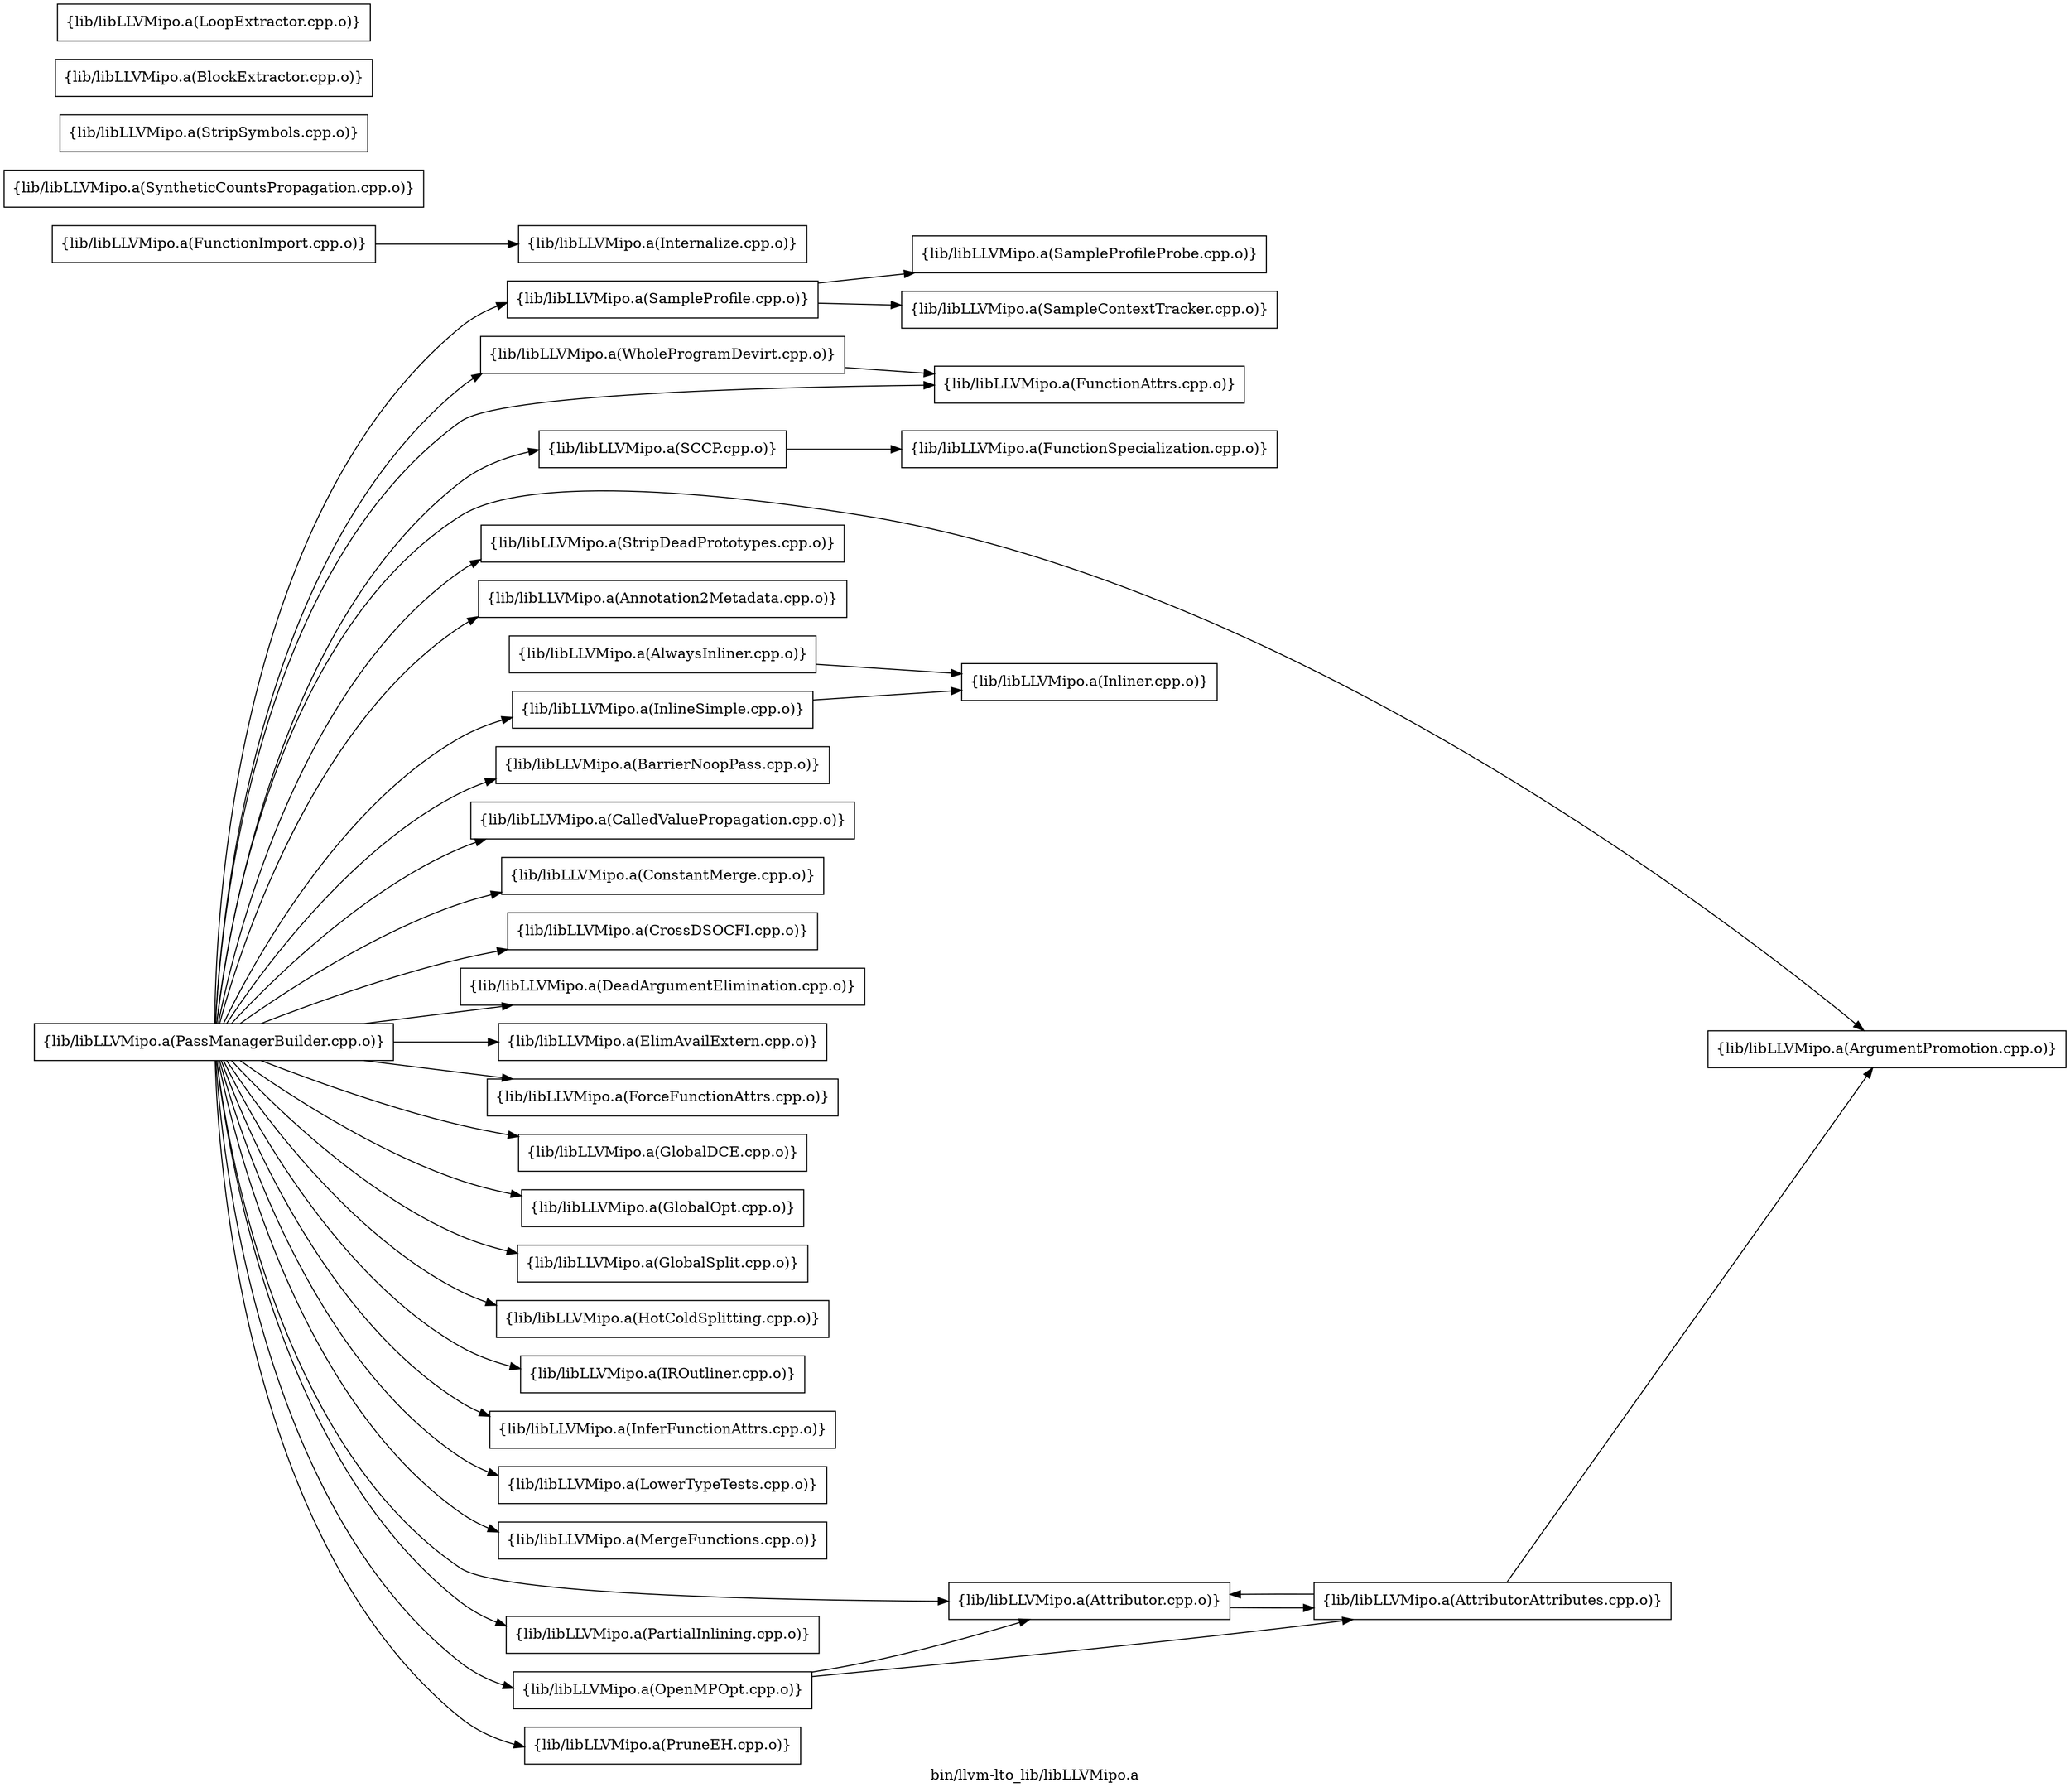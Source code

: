 digraph "bin/llvm-lto_lib/libLLVMipo.a" {
	label="bin/llvm-lto_lib/libLLVMipo.a";
	rankdir=LR;
	{ rank=same; Node0x563e75e0f118;  }

	Node0x563e75e0f118 [shape=record,shape=box,group=0,label="{lib/libLLVMipo.a(WholeProgramDevirt.cpp.o)}"];
	Node0x563e75e0f118 -> Node0x563e75e02508;
	Node0x563e75e01c98 [shape=record,shape=box,group=0,label="{lib/libLLVMipo.a(FunctionImport.cpp.o)}"];
	Node0x563e75e01c98 -> Node0x563e75e0fc58;
	Node0x563e75e05938 [shape=record,shape=box,group=0,label="{lib/libLLVMipo.a(InlineSimple.cpp.o)}"];
	Node0x563e75e05938 -> Node0x563e75e10428;
	Node0x563e75e0a988 [shape=record,shape=box,group=0,label="{lib/libLLVMipo.a(PassManagerBuilder.cpp.o)}"];
	Node0x563e75e0a988 -> Node0x563e75e0c7d8;
	Node0x563e75e0a988 -> Node0x563e75e0c378;
	Node0x563e75e0a988 -> Node0x563e75e0f118;
	Node0x563e75e0a988 -> Node0x563e75e04b78;
	Node0x563e75e0a988 -> Node0x563e75e048f8;
	Node0x563e75e0a988 -> Node0x563e75e11198;
	Node0x563e75e0a988 -> Node0x563e75e15158;
	Node0x563e75e0a988 -> Node0x563e75e14208;
	Node0x563e75e0a988 -> Node0x563e75e13a38;
	Node0x563e75e0a988 -> Node0x563e75e04538;
	Node0x563e75e0a988 -> Node0x563e75e04d58;
	Node0x563e75e0a988 -> Node0x563e75e05398;
	Node0x563e75e0a988 -> Node0x563e75e05f78;
	Node0x563e75e0a988 -> Node0x563e75e02508;
	Node0x563e75e0a988 -> Node0x563e75e03548;
	Node0x563e75e0a988 -> Node0x563e75e041c8;
	Node0x563e75e0a988 -> Node0x563e75e03a98;
	Node0x563e75e0a988 -> Node0x563e75e04858;
	Node0x563e75e0a988 -> Node0x563e75e05528;
	Node0x563e75e0a988 -> Node0x563e75e060b8;
	Node0x563e75e0a988 -> Node0x563e75e05938;
	Node0x563e75e0a988 -> Node0x563e75e0c3c8;
	Node0x563e75e0a988 -> Node0x563e75e0bc48;
	Node0x563e75e0a988 -> Node0x563e75e0dd68;
	Node0x563e75e0a988 -> Node0x563e75e0d598;
	Node0x563e75e0a988 -> Node0x563e75e0b5b8;
	Node0x563e75e0a988 -> Node0x563e75e0b838;
	Node0x563e75e0fc58 [shape=record,shape=box,group=0,label="{lib/libLLVMipo.a(Internalize.cpp.o)}"];
	Node0x563e75e0d188 [shape=record,shape=box,group=0,label="{lib/libLLVMipo.a(SyntheticCountsPropagation.cpp.o)}"];
	Node0x563e75e14d98 [shape=record,shape=box,group=0,label="{lib/libLLVMipo.a(SampleProfileProbe.cpp.o)}"];
	Node0x563e75e0c7d8 [shape=record,shape=box,group=0,label="{lib/libLLVMipo.a(SCCP.cpp.o)}"];
	Node0x563e75e0c7d8 -> Node0x563e75e0c0a8;
	Node0x563e75e0c378 [shape=record,shape=box,group=0,label="{lib/libLLVMipo.a(StripDeadPrototypes.cpp.o)}"];
	Node0x563e75e0e308 [shape=record,shape=box,group=0,label="{lib/libLLVMipo.a(StripSymbols.cpp.o)}"];
	Node0x563e75dfe9f8 [shape=record,shape=box,group=0,label="{lib/libLLVMipo.a(AlwaysInliner.cpp.o)}"];
	Node0x563e75dfe9f8 -> Node0x563e75e10428;
	Node0x563e75e04b78 [shape=record,shape=box,group=0,label="{lib/libLLVMipo.a(Annotation2Metadata.cpp.o)}"];
	Node0x563e75e048f8 [shape=record,shape=box,group=0,label="{lib/libLLVMipo.a(ArgumentPromotion.cpp.o)}"];
	Node0x563e75e11198 [shape=record,shape=box,group=0,label="{lib/libLLVMipo.a(Attributor.cpp.o)}"];
	Node0x563e75e11198 -> Node0x563e75e15928;
	Node0x563e75e149d8 [shape=record,shape=box,group=0,label="{lib/libLLVMipo.a(BlockExtractor.cpp.o)}"];
	Node0x563e75e14208 [shape=record,shape=box,group=0,label="{lib/libLLVMipo.a(CalledValuePropagation.cpp.o)}"];
	Node0x563e75e13a38 [shape=record,shape=box,group=0,label="{lib/libLLVMipo.a(ConstantMerge.cpp.o)}"];
	Node0x563e75e04538 [shape=record,shape=box,group=0,label="{lib/libLLVMipo.a(CrossDSOCFI.cpp.o)}"];
	Node0x563e75e04d58 [shape=record,shape=box,group=0,label="{lib/libLLVMipo.a(DeadArgumentElimination.cpp.o)}"];
	Node0x563e75e05398 [shape=record,shape=box,group=0,label="{lib/libLLVMipo.a(ElimAvailExtern.cpp.o)}"];
	Node0x563e75e05f78 [shape=record,shape=box,group=0,label="{lib/libLLVMipo.a(ForceFunctionAttrs.cpp.o)}"];
	Node0x563e75e02508 [shape=record,shape=box,group=0,label="{lib/libLLVMipo.a(FunctionAttrs.cpp.o)}"];
	Node0x563e75e03548 [shape=record,shape=box,group=0,label="{lib/libLLVMipo.a(GlobalDCE.cpp.o)}"];
	Node0x563e75e041c8 [shape=record,shape=box,group=0,label="{lib/libLLVMipo.a(GlobalOpt.cpp.o)}"];
	Node0x563e75e03a98 [shape=record,shape=box,group=0,label="{lib/libLLVMipo.a(GlobalSplit.cpp.o)}"];
	Node0x563e75e04858 [shape=record,shape=box,group=0,label="{lib/libLLVMipo.a(HotColdSplitting.cpp.o)}"];
	Node0x563e75e05528 [shape=record,shape=box,group=0,label="{lib/libLLVMipo.a(IROutliner.cpp.o)}"];
	Node0x563e75e060b8 [shape=record,shape=box,group=0,label="{lib/libLLVMipo.a(InferFunctionAttrs.cpp.o)}"];
	Node0x563e75e10428 [shape=record,shape=box,group=0,label="{lib/libLLVMipo.a(Inliner.cpp.o)}"];
	Node0x563e75e0cb48 [shape=record,shape=box,group=0,label="{lib/libLLVMipo.a(LoopExtractor.cpp.o)}"];
	Node0x563e75e0c3c8 [shape=record,shape=box,group=0,label="{lib/libLLVMipo.a(LowerTypeTests.cpp.o)}"];
	Node0x563e75e0bc48 [shape=record,shape=box,group=0,label="{lib/libLLVMipo.a(MergeFunctions.cpp.o)}"];
	Node0x563e75e0dd68 [shape=record,shape=box,group=0,label="{lib/libLLVMipo.a(OpenMPOpt.cpp.o)}"];
	Node0x563e75e0dd68 -> Node0x563e75e11198;
	Node0x563e75e0dd68 -> Node0x563e75e15928;
	Node0x563e75e0d598 [shape=record,shape=box,group=0,label="{lib/libLLVMipo.a(PartialInlining.cpp.o)}"];
	Node0x563e75e0b838 [shape=record,shape=box,group=0,label="{lib/libLLVMipo.a(SampleProfile.cpp.o)}"];
	Node0x563e75e0b838 -> Node0x563e75e15a68;
	Node0x563e75e0b838 -> Node0x563e75e14d98;
	Node0x563e75e15158 [shape=record,shape=box,group=0,label="{lib/libLLVMipo.a(BarrierNoopPass.cpp.o)}"];
	Node0x563e75e15928 [shape=record,shape=box,group=0,label="{lib/libLLVMipo.a(AttributorAttributes.cpp.o)}"];
	Node0x563e75e15928 -> Node0x563e75e048f8;
	Node0x563e75e15928 -> Node0x563e75e11198;
	Node0x563e75e0b5b8 [shape=record,shape=box,group=0,label="{lib/libLLVMipo.a(PruneEH.cpp.o)}"];
	Node0x563e75e15a68 [shape=record,shape=box,group=0,label="{lib/libLLVMipo.a(SampleContextTracker.cpp.o)}"];
	Node0x563e75e0c0a8 [shape=record,shape=box,group=0,label="{lib/libLLVMipo.a(FunctionSpecialization.cpp.o)}"];
}
